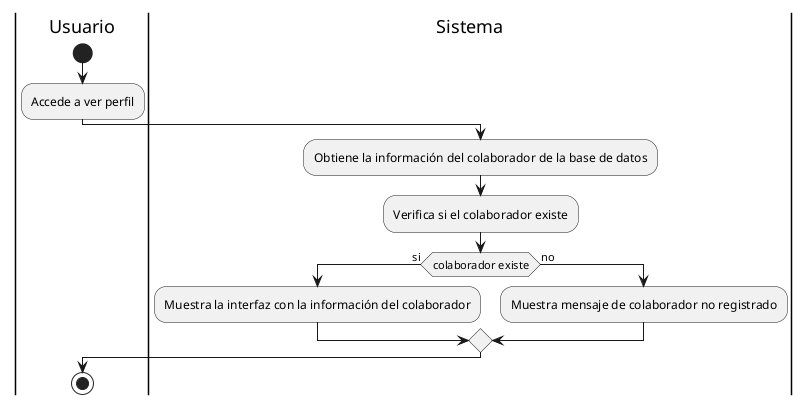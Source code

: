 @startuml
|Usuario|
start
:Accede a ver perfil;

|Sistema|
:Obtiene la información del colaborador de la base de datos;

|Sistema|
:Verifica si el colaborador existe;
if (colaborador existe) then (si)
:Muestra la interfaz con la información del colaborador;
else (no)
    :Muestra mensaje de colaborador no registrado;
endif



|Usuario|
stop
@enduml